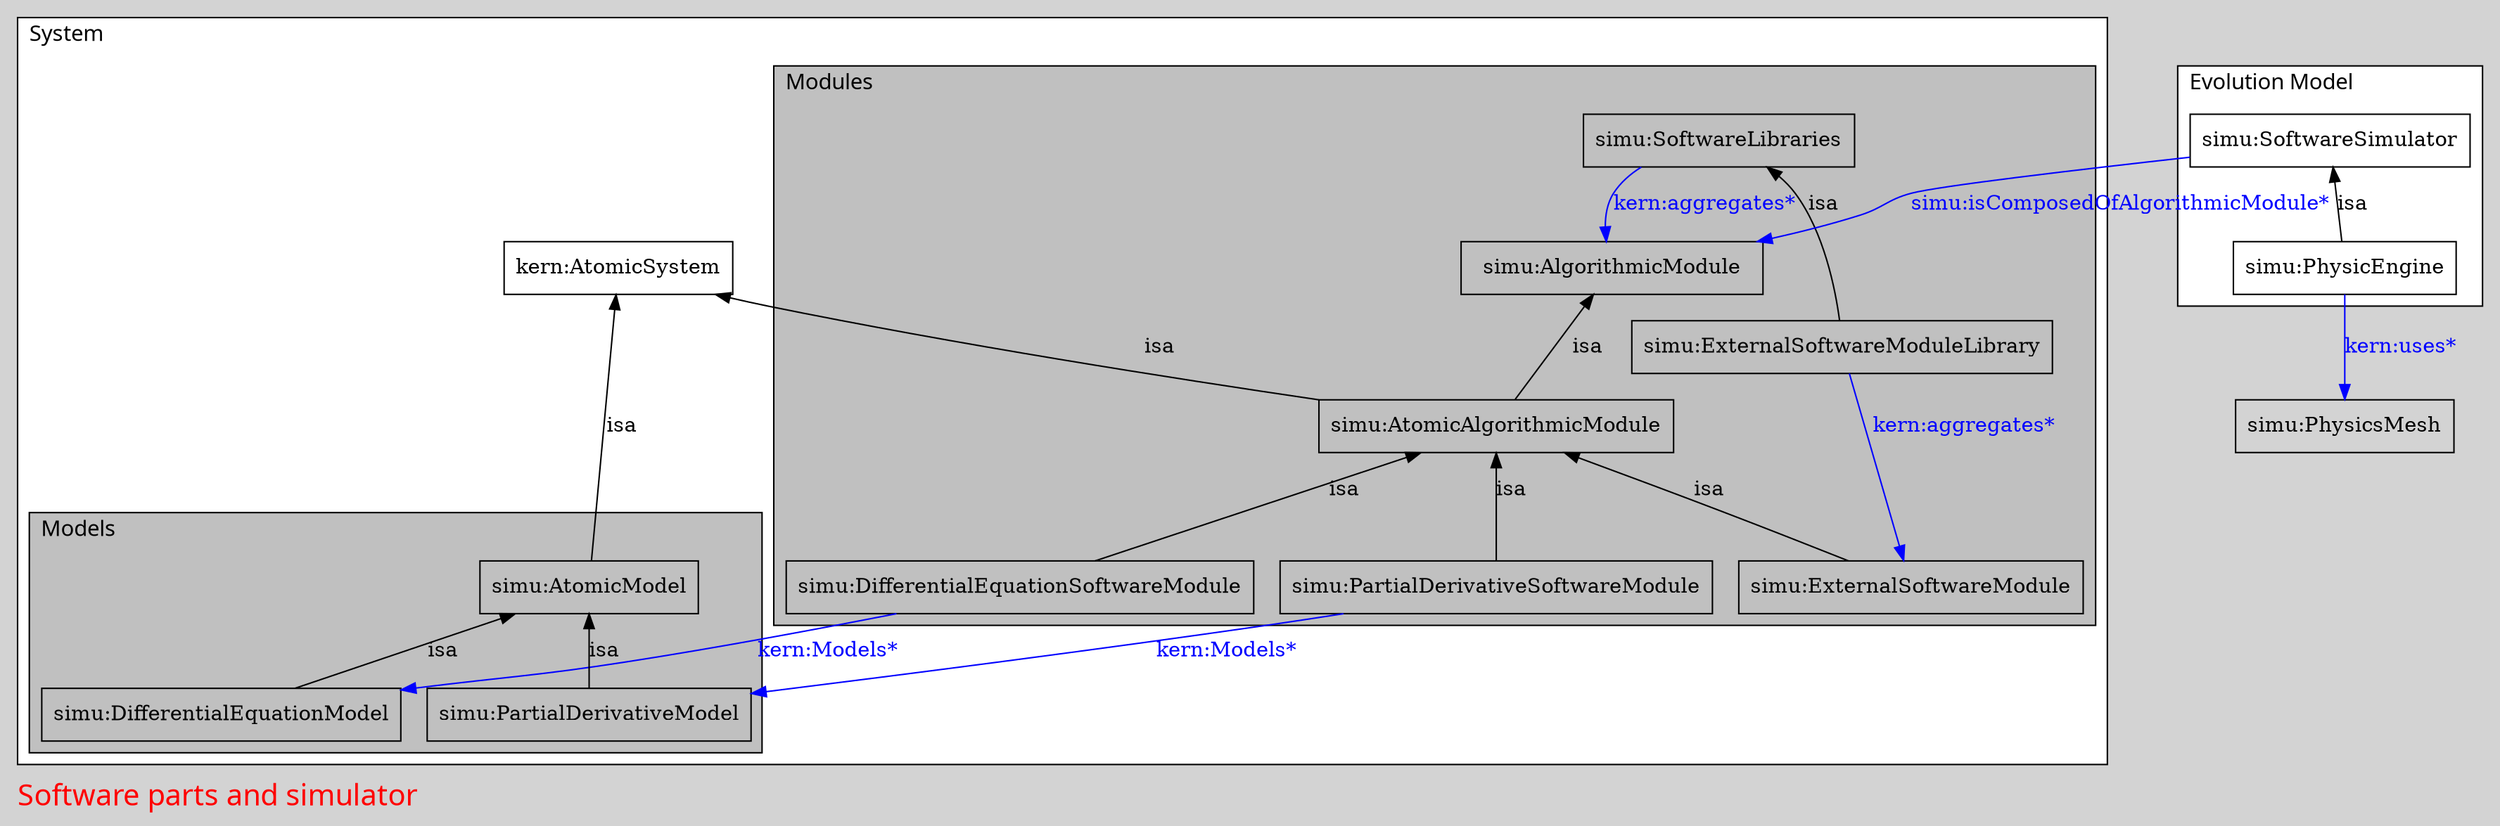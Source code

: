 digraph simulation {
	bgcolor=lightgrey;
	label="Software parts and simulator";
	labeljust=left;
	fontname="Arial-Bold";
	fontsize=20;
	fontcolor=red;
	subgraph cluster0 {
		bgcolor=white;
		label="System";
		labeljust=left;
		fontname="Arial-Bold";
		fontsize=15;
		fontcolor=black;
		subgraph cluster2 {
			bgcolor=grey;
			label="Modules";
			labeljust=left;
			fontname="Arial-Bold";
			fontsize=15;
			fontcolor=black;
			"AlgorithmicModule" [label="simu:AlgorithmicModule", shape=box, color="0.0,0.0,0.0", fontcolor="0.0,0.0,0.0", width="2.8611", height="0.5"];
			"AtomicAlgorithmicModule" [label="simu:AtomicAlgorithmicModule", shape=box, color="0.0,0.0,0.0", fontcolor="0.0,0.0,0.0", width="2.8611", height="0.5"];
			"PartialDerivativeSoftwareModule" [label="simu:PartialDerivativeSoftwareModule", shape=box, color="0.0,0.0,0.0", fontcolor="0.0,0.0,0.0", width="3.3125", height="0.5"];
			"ExternalSoftwareModule" [label="simu:ExternalSoftwareModule", shape=box, color="0.0,0.0,0.0", fontcolor="0.0,0.0,0.0", width="2.6667", height="0.5"];
			"DifferentialEquationSoftwareModule" [label="simu:DifferentialEquationSoftwareModule", shape=box, color="0.0,0.0,0.0", fontcolor="0.0,0.0,0.0", width="3.6181", height="0.5"];
			"ExternalSoftwareModuleLibrary" [label="simu:ExternalSoftwareModuleLibrary", shape=box, color="0.0,0.0,0.0", fontcolor="0.0,0.0,0.0", width="3.2569", height="0.5"];
			"SoftwareLibraries" [label="simu:SoftwareLibraries", shape=box, color="0.0,0.0,0.0", fontcolor="0.0,0.0,0.0", width="2.0625", height="0.5"];		
		}
		subgraph cluster3 {
			bgcolor=grey;
			label="Models";
			labeljust=left;
			fontname="Arial-Bold";
			fontsize=15;
			fontcolor=black;
			"PartialDerivativeModel" [label="simu:PartialDerivativeModel", shape=box, color="0.0,0.0,0.0", fontcolor="0.0,0.0,0.0", width="2.5069", height="0.5"];
			"AtomicModel" [label="simu:AtomicModel", shape=box, color="0.0,0.0,0.0", fontcolor="0.0,0.0,0.0", width="1.7778", height="0.5"];
			"DifferentialEquationModel" [label="simu:DifferentialEquationModel", shape=box, color="0.0,0.0,0.0", fontcolor="0.0,0.0,0.0", width="2.8125", height="0.5"];
		}
		"AtomicSystem" [label="kern:AtomicSystem", shape=box, color="0.0,0.0,0.0", fontcolor="0.0,0.0,0.0", width="1.8125", height="0.5"];

	}
	subgraph cluster1 {
		bgcolor=white;
		label="Evolution Model";
		labeljust=left;
		fontname="Arial-Bold";
		fontsize=15;
		fontcolor=black;
		"PhysicEngine" [label="simu:PhysicEngine", shape=box, color="0.0,0.0,0.0", fontcolor="0.0,0.0,0.0", width="1.7778", height="0.5"];
		"SoftwareSimulator" [label="simu:SoftwareSimulator", shape=box, color="0.0,0.0,0.0", fontcolor="0.0,0.0,0.0", width="2.1458", height="0.5"];
	}
	"PhysicsMesh" [label="simu:PhysicsMesh", shape=box, color="0.0,0.0,0.0", fontcolor="0.0,0.0,0.0", width="1.7014", height="0.5"];
	"AtomicSystem" -> "AtomicAlgorithmicModule" [label=isa, color="0.0,0.0,0.0", fontcolor="0.0,0.0,0.0", dir=back];
	"AlgorithmicModule" -> "AtomicAlgorithmicModule" [label=isa, color="0.0,0.0,0.0", fontcolor="0.0,0.0,0.0", dir=back];
	"AtomicAlgorithmicModule" -> "PartialDerivativeSoftwareModule" [label=isa, color="0.0,0.0,0.0", fontcolor="0.0,0.0,0.0", dir=back];
	"AtomicAlgorithmicModule" -> "ExternalSoftwareModule" [label=isa, color="0.0,0.0,0.0", fontcolor="0.0,0.0,0.0", dir=back];
	"SoftwareSimulator" -> "PhysicEngine" [label=isa, color="0.0,0.0,0.0", fontcolor="0.0,0.0,0.0", dir=back];
	"AtomicModel" -> "PartialDerivativeModel" [label=isa, color="0.0,0.0,0.0", fontcolor="0.0,0.0,0.0", dir=back];
	"AtomicModel" -> "DifferentialEquationModel" [label=isa, color="0.0,0.0,0.0", fontcolor="0.0,0.0,0.0", dir=back];
	"SoftwareLibraries" -> "ExternalSoftwareModuleLibrary" [label=isa, color="0.0,0.0,0.0", fontcolor="0.0,0.0,0.0", dir=back];
	"ExternalSoftwareModuleLibrary" -> "ExternalSoftwareModule" [style=filled, label="kern:aggregates*", color="0.6666667,1.0,1.0", fontcolor="0.6666667,1.0,1.0"];
	"SoftwareSimulator" -> "AlgorithmicModule" [style=filled, label="simu:isComposedOfAlgorithmicModule*", color="0.6666667,1.0,1.0", fontcolor="0.6666667,1.0,1.0"];
	"SoftwareLibraries" -> "AlgorithmicModule" [style=filled, label="kern:aggregates*", color="0.6666667,1.0,1.0", fontcolor="0.6666667,1.0,1.0"];
	"PhysicEngine" -> "PhysicsMesh" [style=filled, label="kern:uses*", color="0.6666667,1.0,1.0", fontcolor="0.6666667,1.0,1.0"];
	"AtomicSystem" -> "AtomicModel" [label=isa, color="0.0,0.0,0.0", fontcolor="0.0,0.0,0.0", dir=back];
	"AtomicAlgorithmicModule" -> "DifferentialEquationSoftwareModule" [label=isa, color="0.0,0.0,0.0", fontcolor="0.0,0.0,0.0", dir=back];
	"DifferentialEquationSoftwareModule" -> "DifferentialEquationModel" [style=filled, label="kern:Models*", color="0.6666667,1.0,1.0", fontcolor="0.6666667,1.0,1.0"];
	"PartialDerivativeSoftwareModule" -> "PartialDerivativeModel" [style=filled, label="kern:Models*", color="0.6666667,1.0,1.0", fontcolor="0.6666667,1.0,1.0"];
}
